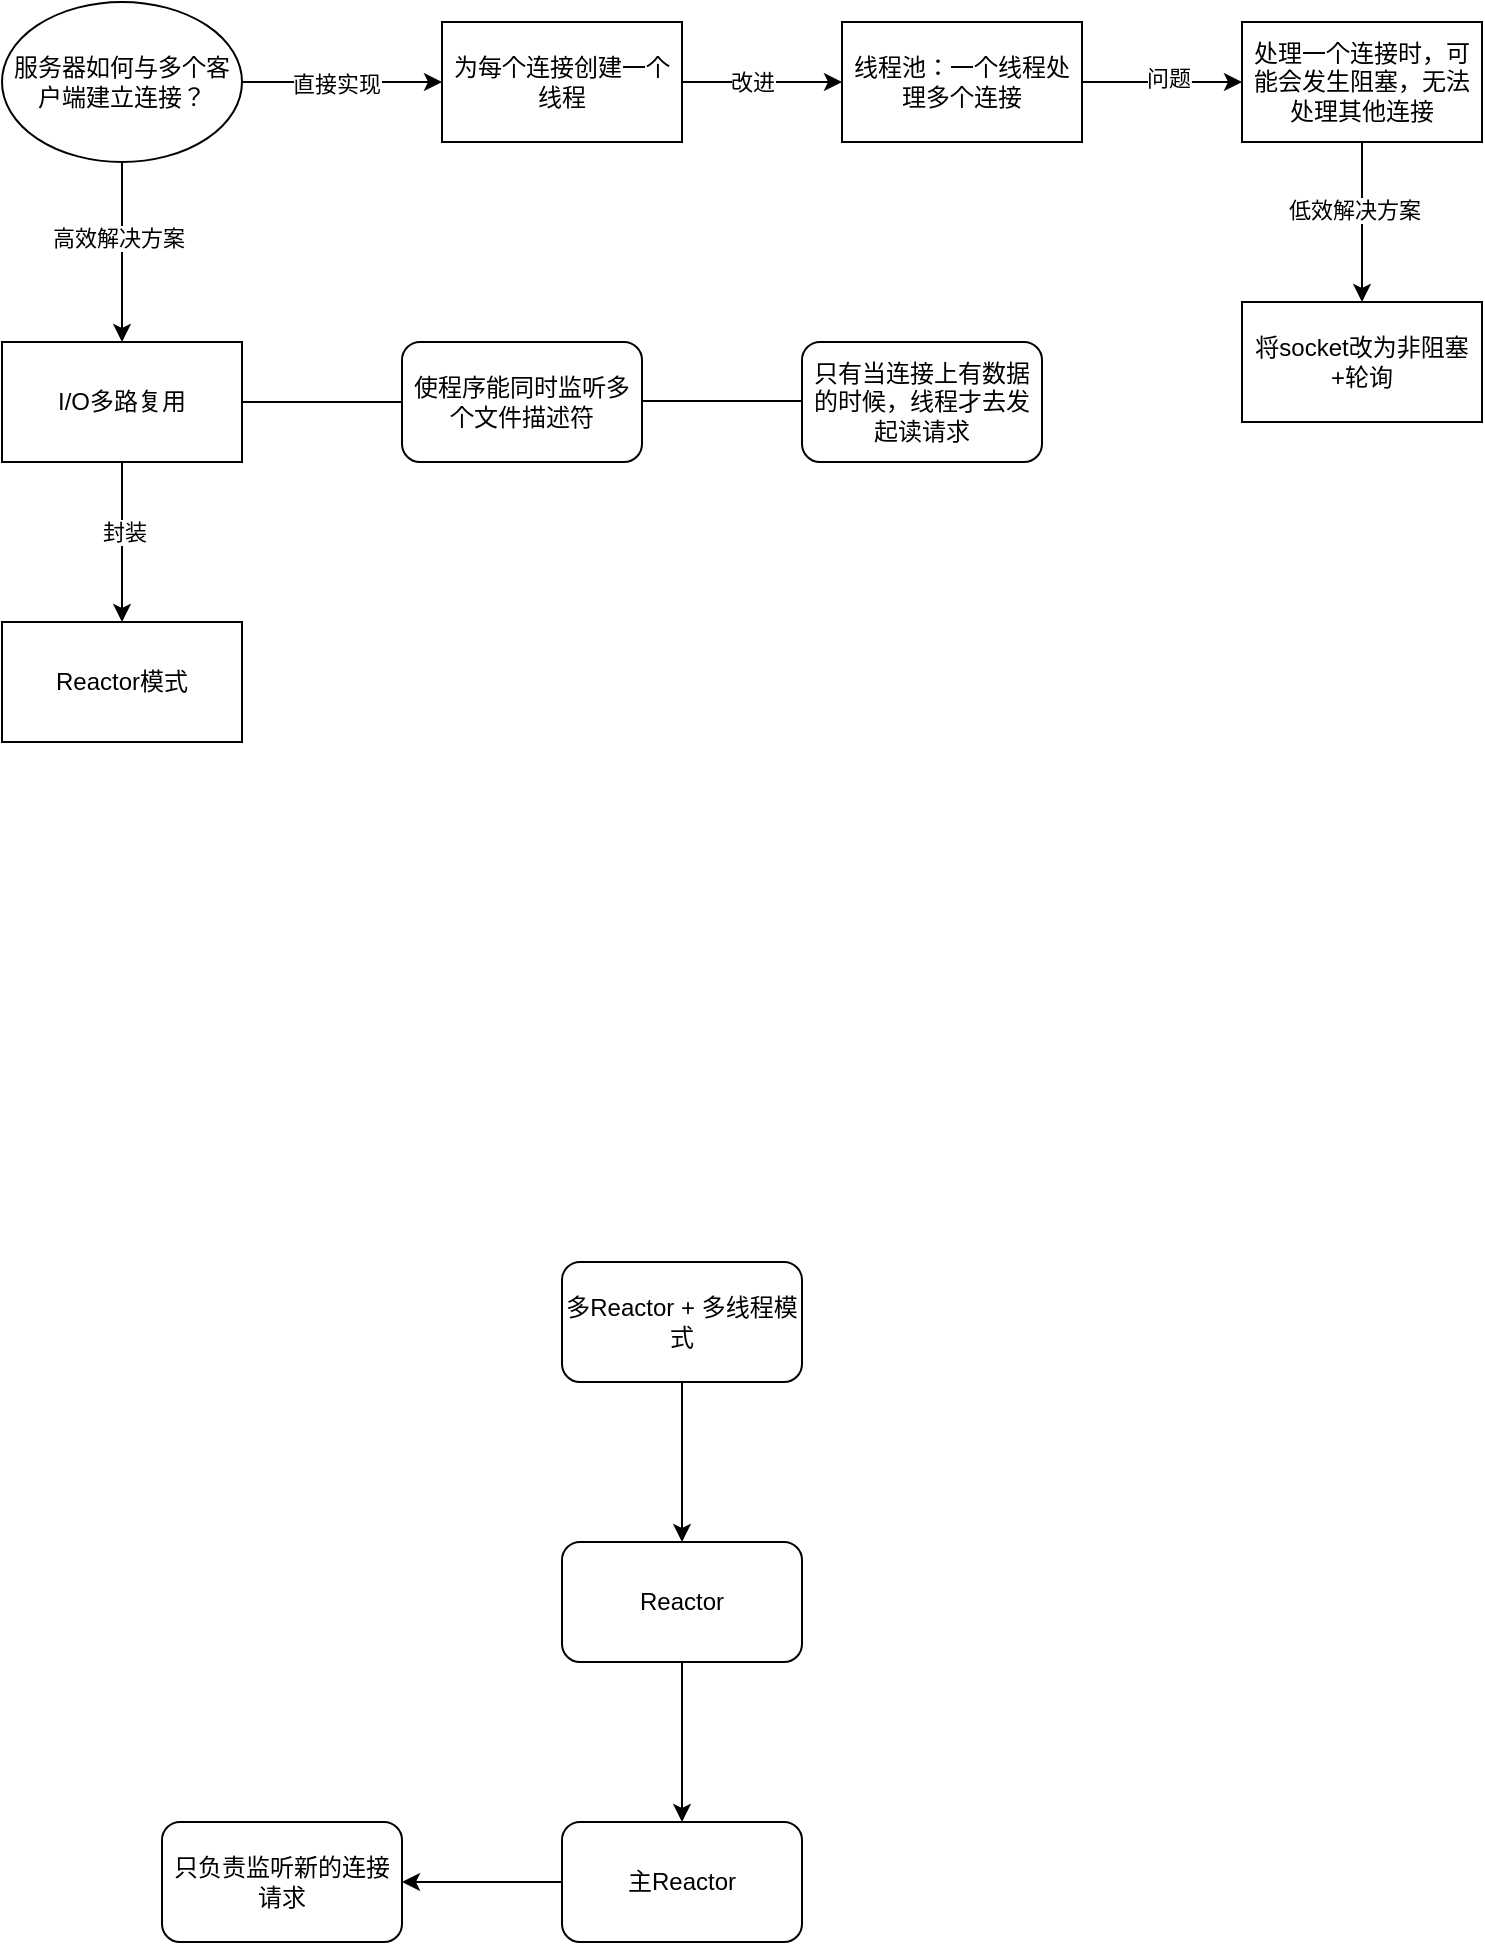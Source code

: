 <mxfile version="26.2.14">
  <diagram name="第 1 页" id="MapwfvZNZfwKFCFGvfM5">
    <mxGraphModel dx="1042" dy="538" grid="1" gridSize="10" guides="1" tooltips="1" connect="1" arrows="1" fold="1" page="1" pageScale="1" pageWidth="827" pageHeight="1169" math="0" shadow="0">
      <root>
        <mxCell id="0" />
        <mxCell id="1" parent="0" />
        <mxCell id="U2f_g0EVEatjZlwk03_3-3" value="" style="edgeStyle=orthogonalEdgeStyle;rounded=0;orthogonalLoop=1;jettySize=auto;html=1;" parent="1" source="U2f_g0EVEatjZlwk03_3-1" target="U2f_g0EVEatjZlwk03_3-2" edge="1">
          <mxGeometry relative="1" as="geometry" />
        </mxCell>
        <mxCell id="U2f_g0EVEatjZlwk03_3-1" value="多Reactor + 多线程模式" style="rounded=1;whiteSpace=wrap;html=1;" parent="1" vertex="1">
          <mxGeometry x="340" y="700" width="120" height="60" as="geometry" />
        </mxCell>
        <mxCell id="U2f_g0EVEatjZlwk03_3-5" value="" style="edgeStyle=orthogonalEdgeStyle;rounded=0;orthogonalLoop=1;jettySize=auto;html=1;" parent="1" source="U2f_g0EVEatjZlwk03_3-2" target="U2f_g0EVEatjZlwk03_3-4" edge="1">
          <mxGeometry relative="1" as="geometry" />
        </mxCell>
        <mxCell id="U2f_g0EVEatjZlwk03_3-2" value="Reactor" style="whiteSpace=wrap;html=1;rounded=1;" parent="1" vertex="1">
          <mxGeometry x="340" y="840" width="120" height="60" as="geometry" />
        </mxCell>
        <mxCell id="U2f_g0EVEatjZlwk03_3-7" value="" style="edgeStyle=orthogonalEdgeStyle;rounded=0;orthogonalLoop=1;jettySize=auto;html=1;" parent="1" source="U2f_g0EVEatjZlwk03_3-4" target="U2f_g0EVEatjZlwk03_3-6" edge="1">
          <mxGeometry relative="1" as="geometry" />
        </mxCell>
        <mxCell id="U2f_g0EVEatjZlwk03_3-4" value="主Reactor" style="whiteSpace=wrap;html=1;rounded=1;" parent="1" vertex="1">
          <mxGeometry x="340" y="980" width="120" height="60" as="geometry" />
        </mxCell>
        <mxCell id="U2f_g0EVEatjZlwk03_3-6" value="只负责监听新的连接请求" style="whiteSpace=wrap;html=1;rounded=1;" parent="1" vertex="1">
          <mxGeometry x="140" y="980" width="120" height="60" as="geometry" />
        </mxCell>
        <mxCell id="8MY-S0e8ofoeRnjfEkZw-4" value="" style="edgeStyle=orthogonalEdgeStyle;rounded=0;orthogonalLoop=1;jettySize=auto;html=1;" edge="1" parent="1" source="8MY-S0e8ofoeRnjfEkZw-2" target="8MY-S0e8ofoeRnjfEkZw-3">
          <mxGeometry relative="1" as="geometry" />
        </mxCell>
        <mxCell id="8MY-S0e8ofoeRnjfEkZw-5" value="直接实现" style="edgeLabel;html=1;align=center;verticalAlign=middle;resizable=0;points=[];" vertex="1" connectable="0" parent="8MY-S0e8ofoeRnjfEkZw-4">
          <mxGeometry x="-0.06" y="-1" relative="1" as="geometry">
            <mxPoint as="offset" />
          </mxGeometry>
        </mxCell>
        <mxCell id="8MY-S0e8ofoeRnjfEkZw-17" value="" style="edgeStyle=orthogonalEdgeStyle;rounded=0;orthogonalLoop=1;jettySize=auto;html=1;" edge="1" parent="1" source="8MY-S0e8ofoeRnjfEkZw-2" target="8MY-S0e8ofoeRnjfEkZw-16">
          <mxGeometry relative="1" as="geometry" />
        </mxCell>
        <mxCell id="8MY-S0e8ofoeRnjfEkZw-18" value="高效解决方案" style="edgeLabel;html=1;align=center;verticalAlign=middle;resizable=0;points=[];" vertex="1" connectable="0" parent="8MY-S0e8ofoeRnjfEkZw-17">
          <mxGeometry x="-0.164" y="-2" relative="1" as="geometry">
            <mxPoint as="offset" />
          </mxGeometry>
        </mxCell>
        <mxCell id="8MY-S0e8ofoeRnjfEkZw-2" value="服务器如何与多个客户端建立连接？" style="ellipse;whiteSpace=wrap;html=1;" vertex="1" parent="1">
          <mxGeometry x="60" y="70" width="120" height="80" as="geometry" />
        </mxCell>
        <mxCell id="8MY-S0e8ofoeRnjfEkZw-7" value="" style="edgeStyle=orthogonalEdgeStyle;rounded=0;orthogonalLoop=1;jettySize=auto;html=1;" edge="1" parent="1" source="8MY-S0e8ofoeRnjfEkZw-3" target="8MY-S0e8ofoeRnjfEkZw-6">
          <mxGeometry relative="1" as="geometry" />
        </mxCell>
        <mxCell id="8MY-S0e8ofoeRnjfEkZw-9" value="改进" style="edgeLabel;html=1;align=center;verticalAlign=middle;resizable=0;points=[];" vertex="1" connectable="0" parent="8MY-S0e8ofoeRnjfEkZw-7">
          <mxGeometry x="-0.135" relative="1" as="geometry">
            <mxPoint as="offset" />
          </mxGeometry>
        </mxCell>
        <mxCell id="8MY-S0e8ofoeRnjfEkZw-3" value="为每个连接创建一个线程" style="whiteSpace=wrap;html=1;" vertex="1" parent="1">
          <mxGeometry x="280" y="80" width="120" height="60" as="geometry" />
        </mxCell>
        <mxCell id="8MY-S0e8ofoeRnjfEkZw-11" value="" style="edgeStyle=orthogonalEdgeStyle;rounded=0;orthogonalLoop=1;jettySize=auto;html=1;" edge="1" parent="1" source="8MY-S0e8ofoeRnjfEkZw-6" target="8MY-S0e8ofoeRnjfEkZw-10">
          <mxGeometry relative="1" as="geometry" />
        </mxCell>
        <mxCell id="8MY-S0e8ofoeRnjfEkZw-12" value="问题" style="edgeLabel;html=1;align=center;verticalAlign=middle;resizable=0;points=[];" vertex="1" connectable="0" parent="8MY-S0e8ofoeRnjfEkZw-11">
          <mxGeometry x="0.065" y="2" relative="1" as="geometry">
            <mxPoint as="offset" />
          </mxGeometry>
        </mxCell>
        <mxCell id="8MY-S0e8ofoeRnjfEkZw-6" value="线程池：&lt;span style=&quot;background-color: transparent; color: light-dark(rgb(0, 0, 0), rgb(255, 255, 255));&quot;&gt;一个线程处理多个连接&lt;/span&gt;" style="whiteSpace=wrap;html=1;" vertex="1" parent="1">
          <mxGeometry x="480" y="80" width="120" height="60" as="geometry" />
        </mxCell>
        <mxCell id="8MY-S0e8ofoeRnjfEkZw-14" value="" style="edgeStyle=orthogonalEdgeStyle;rounded=0;orthogonalLoop=1;jettySize=auto;html=1;" edge="1" parent="1" source="8MY-S0e8ofoeRnjfEkZw-10" target="8MY-S0e8ofoeRnjfEkZw-13">
          <mxGeometry relative="1" as="geometry" />
        </mxCell>
        <mxCell id="8MY-S0e8ofoeRnjfEkZw-15" value="&lt;div&gt;低效&lt;span style=&quot;background-color: light-dark(#ffffff, var(--ge-dark-color, #121212)); color: light-dark(rgb(0, 0, 0), rgb(255, 255, 255));&quot;&gt;解决方案&lt;/span&gt;&lt;/div&gt;" style="edgeLabel;html=1;align=center;verticalAlign=middle;resizable=0;points=[];" vertex="1" connectable="0" parent="8MY-S0e8ofoeRnjfEkZw-14">
          <mxGeometry x="-0.16" y="-4" relative="1" as="geometry">
            <mxPoint as="offset" />
          </mxGeometry>
        </mxCell>
        <mxCell id="8MY-S0e8ofoeRnjfEkZw-10" value="处理一个连接时，可能会发生阻塞，无法处理其他连接" style="whiteSpace=wrap;html=1;" vertex="1" parent="1">
          <mxGeometry x="680" y="80" width="120" height="60" as="geometry" />
        </mxCell>
        <mxCell id="8MY-S0e8ofoeRnjfEkZw-13" value="将socket改为非阻塞&lt;div&gt;+轮询&lt;/div&gt;" style="whiteSpace=wrap;html=1;" vertex="1" parent="1">
          <mxGeometry x="680" y="220" width="120" height="60" as="geometry" />
        </mxCell>
        <mxCell id="8MY-S0e8ofoeRnjfEkZw-22" value="" style="edgeStyle=orthogonalEdgeStyle;rounded=0;orthogonalLoop=1;jettySize=auto;html=1;" edge="1" parent="1" source="8MY-S0e8ofoeRnjfEkZw-16" target="8MY-S0e8ofoeRnjfEkZw-21">
          <mxGeometry relative="1" as="geometry" />
        </mxCell>
        <mxCell id="8MY-S0e8ofoeRnjfEkZw-27" value="封装" style="edgeLabel;html=1;align=center;verticalAlign=middle;resizable=0;points=[];" vertex="1" connectable="0" parent="8MY-S0e8ofoeRnjfEkZw-22">
          <mxGeometry x="-0.135" y="1" relative="1" as="geometry">
            <mxPoint as="offset" />
          </mxGeometry>
        </mxCell>
        <mxCell id="8MY-S0e8ofoeRnjfEkZw-16" value="I/O多路复用" style="whiteSpace=wrap;html=1;" vertex="1" parent="1">
          <mxGeometry x="60" y="240" width="120" height="60" as="geometry" />
        </mxCell>
        <mxCell id="8MY-S0e8ofoeRnjfEkZw-19" value="使程序能同时监听多个文件描述符" style="rounded=1;whiteSpace=wrap;html=1;" vertex="1" parent="1">
          <mxGeometry x="260" y="240" width="120" height="60" as="geometry" />
        </mxCell>
        <mxCell id="8MY-S0e8ofoeRnjfEkZw-21" value="Reactor模式" style="whiteSpace=wrap;html=1;" vertex="1" parent="1">
          <mxGeometry x="60" y="380" width="120" height="60" as="geometry" />
        </mxCell>
        <mxCell id="8MY-S0e8ofoeRnjfEkZw-23" value="只有当连接上有数据的时候，线程才去发起读请求" style="rounded=1;whiteSpace=wrap;html=1;" vertex="1" parent="1">
          <mxGeometry x="460" y="240" width="120" height="60" as="geometry" />
        </mxCell>
        <mxCell id="8MY-S0e8ofoeRnjfEkZw-25" value="" style="endArrow=none;html=1;rounded=0;entryX=0;entryY=0.5;entryDx=0;entryDy=0;" edge="1" parent="1" target="8MY-S0e8ofoeRnjfEkZw-19">
          <mxGeometry width="50" height="50" relative="1" as="geometry">
            <mxPoint x="180" y="270" as="sourcePoint" />
            <mxPoint x="230" y="220" as="targetPoint" />
          </mxGeometry>
        </mxCell>
        <mxCell id="8MY-S0e8ofoeRnjfEkZw-26" value="" style="endArrow=none;html=1;rounded=0;entryX=0;entryY=0.5;entryDx=0;entryDy=0;" edge="1" parent="1">
          <mxGeometry width="50" height="50" relative="1" as="geometry">
            <mxPoint x="380" y="269.5" as="sourcePoint" />
            <mxPoint x="460" y="269.5" as="targetPoint" />
          </mxGeometry>
        </mxCell>
      </root>
    </mxGraphModel>
  </diagram>
</mxfile>
